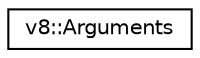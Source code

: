 digraph "Graphical Class Hierarchy"
{
  edge [fontname="Helvetica",fontsize="10",labelfontname="Helvetica",labelfontsize="10"];
  node [fontname="Helvetica",fontsize="10",shape=record];
  rankdir="LR";
  Node1 [label="v8::Arguments",height=0.2,width=0.4,color="black", fillcolor="white", style="filled",URL="$classv8_1_1Arguments.html"];
}
